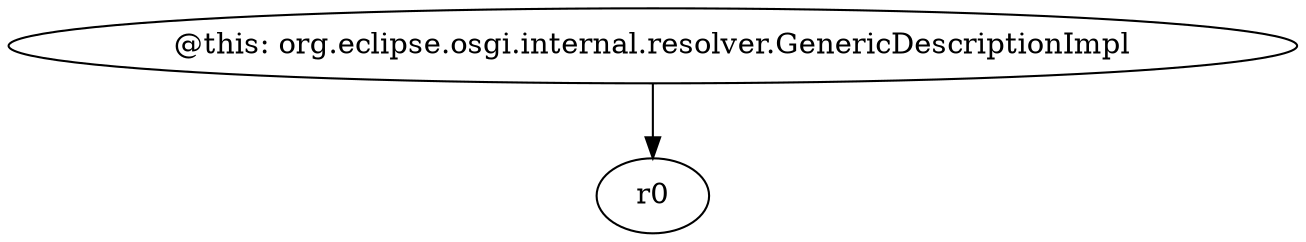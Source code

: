 digraph g {
0[label="@this: org.eclipse.osgi.internal.resolver.GenericDescriptionImpl"]
1[label="r0"]
0->1[label=""]
}